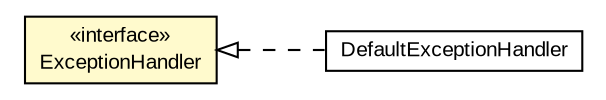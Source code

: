 #!/usr/local/bin/dot
#
# Class diagram 
# Generated by UMLGraph version R5_6-24-gf6e263 (http://www.umlgraph.org/)
#

digraph G {
	edge [fontname="arial",fontsize=10,labelfontname="arial",labelfontsize=10];
	node [fontname="arial",fontsize=10,shape=plaintext];
	nodesep=0.25;
	ranksep=0.5;
	rankdir=LR;
	// com.gwtplatform.dispatch.client.ExceptionHandler
	c250224 [label=<<table title="com.gwtplatform.dispatch.client.ExceptionHandler" border="0" cellborder="1" cellspacing="0" cellpadding="2" port="p" bgcolor="lemonChiffon" href="./ExceptionHandler.html">
		<tr><td><table border="0" cellspacing="0" cellpadding="1">
<tr><td align="center" balign="center"> &#171;interface&#187; </td></tr>
<tr><td align="center" balign="center"> ExceptionHandler </td></tr>
		</table></td></tr>
		</table>>, URL="./ExceptionHandler.html", fontname="arial", fontcolor="black", fontsize=10.0];
	// com.gwtplatform.dispatch.client.DefaultExceptionHandler
	c250231 [label=<<table title="com.gwtplatform.dispatch.client.DefaultExceptionHandler" border="0" cellborder="1" cellspacing="0" cellpadding="2" port="p" href="./DefaultExceptionHandler.html">
		<tr><td><table border="0" cellspacing="0" cellpadding="1">
<tr><td align="center" balign="center"> DefaultExceptionHandler </td></tr>
		</table></td></tr>
		</table>>, URL="./DefaultExceptionHandler.html", fontname="arial", fontcolor="black", fontsize=10.0];
	//com.gwtplatform.dispatch.client.DefaultExceptionHandler implements com.gwtplatform.dispatch.client.ExceptionHandler
	c250224:p -> c250231:p [dir=back,arrowtail=empty,style=dashed];
}

